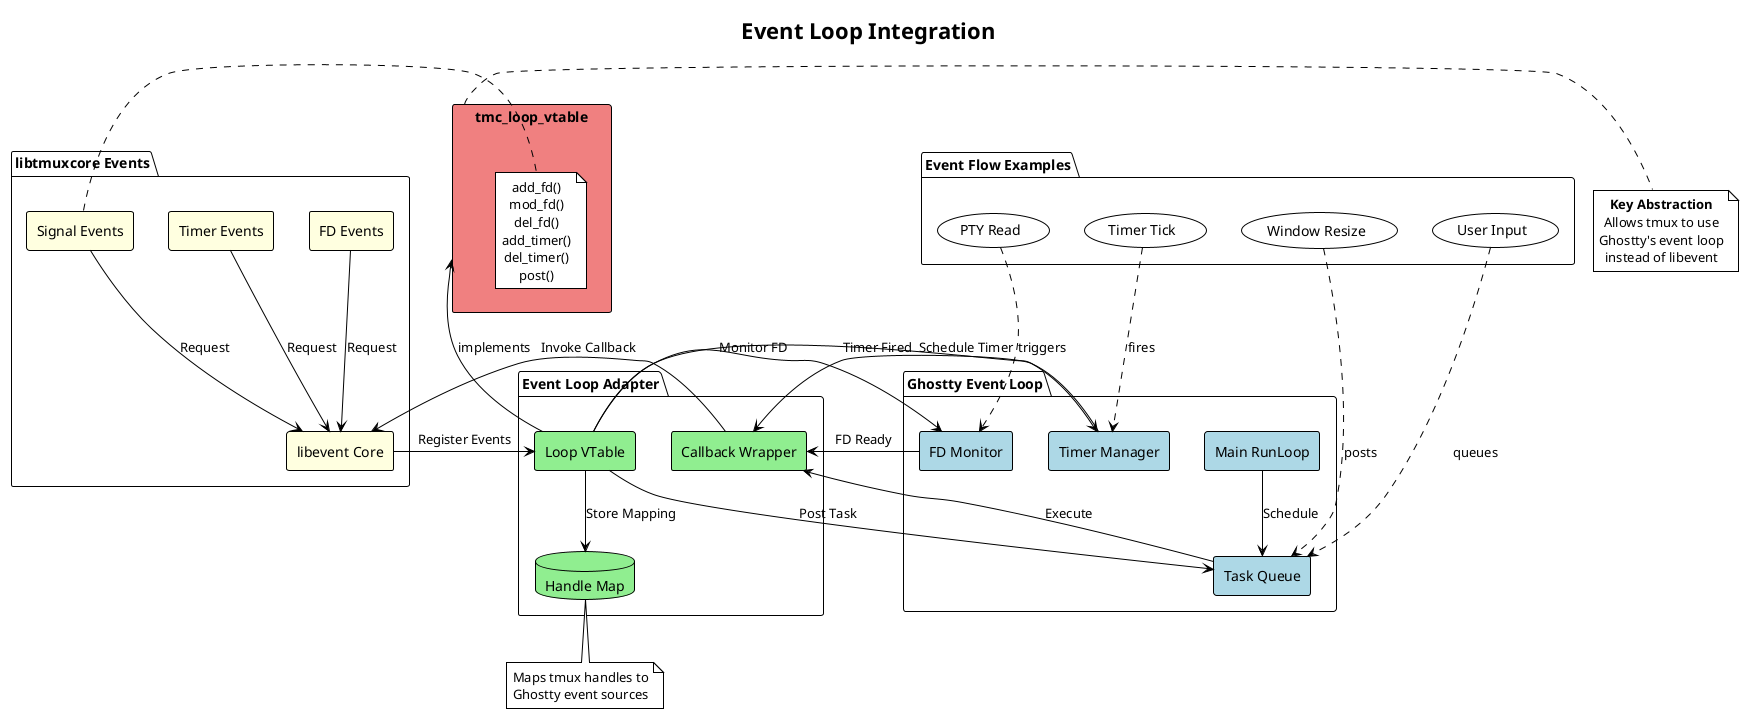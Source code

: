 @startuml event-loop-integration
!theme plain
title Event Loop Integration

skinparam componentStyle rectangle
skinparam defaultTextAlignment center

package "Ghostty Event Loop" {
    component [Main RunLoop] as MainLoop #LightBlue
    component [Timer Manager] as TimerMgr #LightBlue
    component [FD Monitor] as FDMon #LightBlue
    component [Task Queue] as TaskQ #LightBlue
}

package "Event Loop Adapter" {
    component [Loop VTable] as LoopVT #LightGreen
    database "Handle Map" as HandleMap #LightGreen
    component [Callback Wrapper] as CBWrap #LightGreen
}

package "libtmuxcore Events" {
    component [libevent Core] as LibEvent #LightYellow
    component [FD Events] as FDEvents #LightYellow
    component [Timer Events] as TimerEvents #LightYellow
    component [Signal Events] as SigEvents #LightYellow
}

component "tmc_loop_vtable" as VTable #LightCoral {
    note right
        add_fd()
        mod_fd()
        del_fd()
        add_timer()
        del_timer()
        post()
    end note
}

' VTable implementation
LoopVT -up-> VTable : implements

' Ghostty integration
MainLoop --> TaskQ : Schedule
TaskQ --> CBWrap : Execute
FDMon --> CBWrap : FD Ready
TimerMgr --> CBWrap : Timer Fired

' tmux integration
LibEvent --> LoopVT : Register Events
LoopVT --> HandleMap : Store Mapping
LoopVT --> FDMon : Monitor FD
LoopVT --> TimerMgr : Schedule Timer
LoopVT --> TaskQ : Post Task

FDEvents --> LibEvent : Request
TimerEvents --> LibEvent : Request
SigEvents --> LibEvent : Request

CBWrap --> LibEvent : Invoke Callback

note right of VTable
  **Key Abstraction**
  Allows tmux to use
  Ghostty's event loop
  instead of libevent
end note

note bottom of HandleMap
  Maps tmux handles to
  Ghostty event sources
end note

package "Event Flow Examples" {
    usecase "PTY Read" as UC1
    usecase "Window Resize" as UC2
    usecase "Timer Tick" as UC3
    usecase "User Input" as UC4
}

UC1 ..> FDMon : triggers
UC2 ..> TaskQ : posts
UC3 ..> TimerMgr : fires
UC4 ..> TaskQ : queues

@enduml